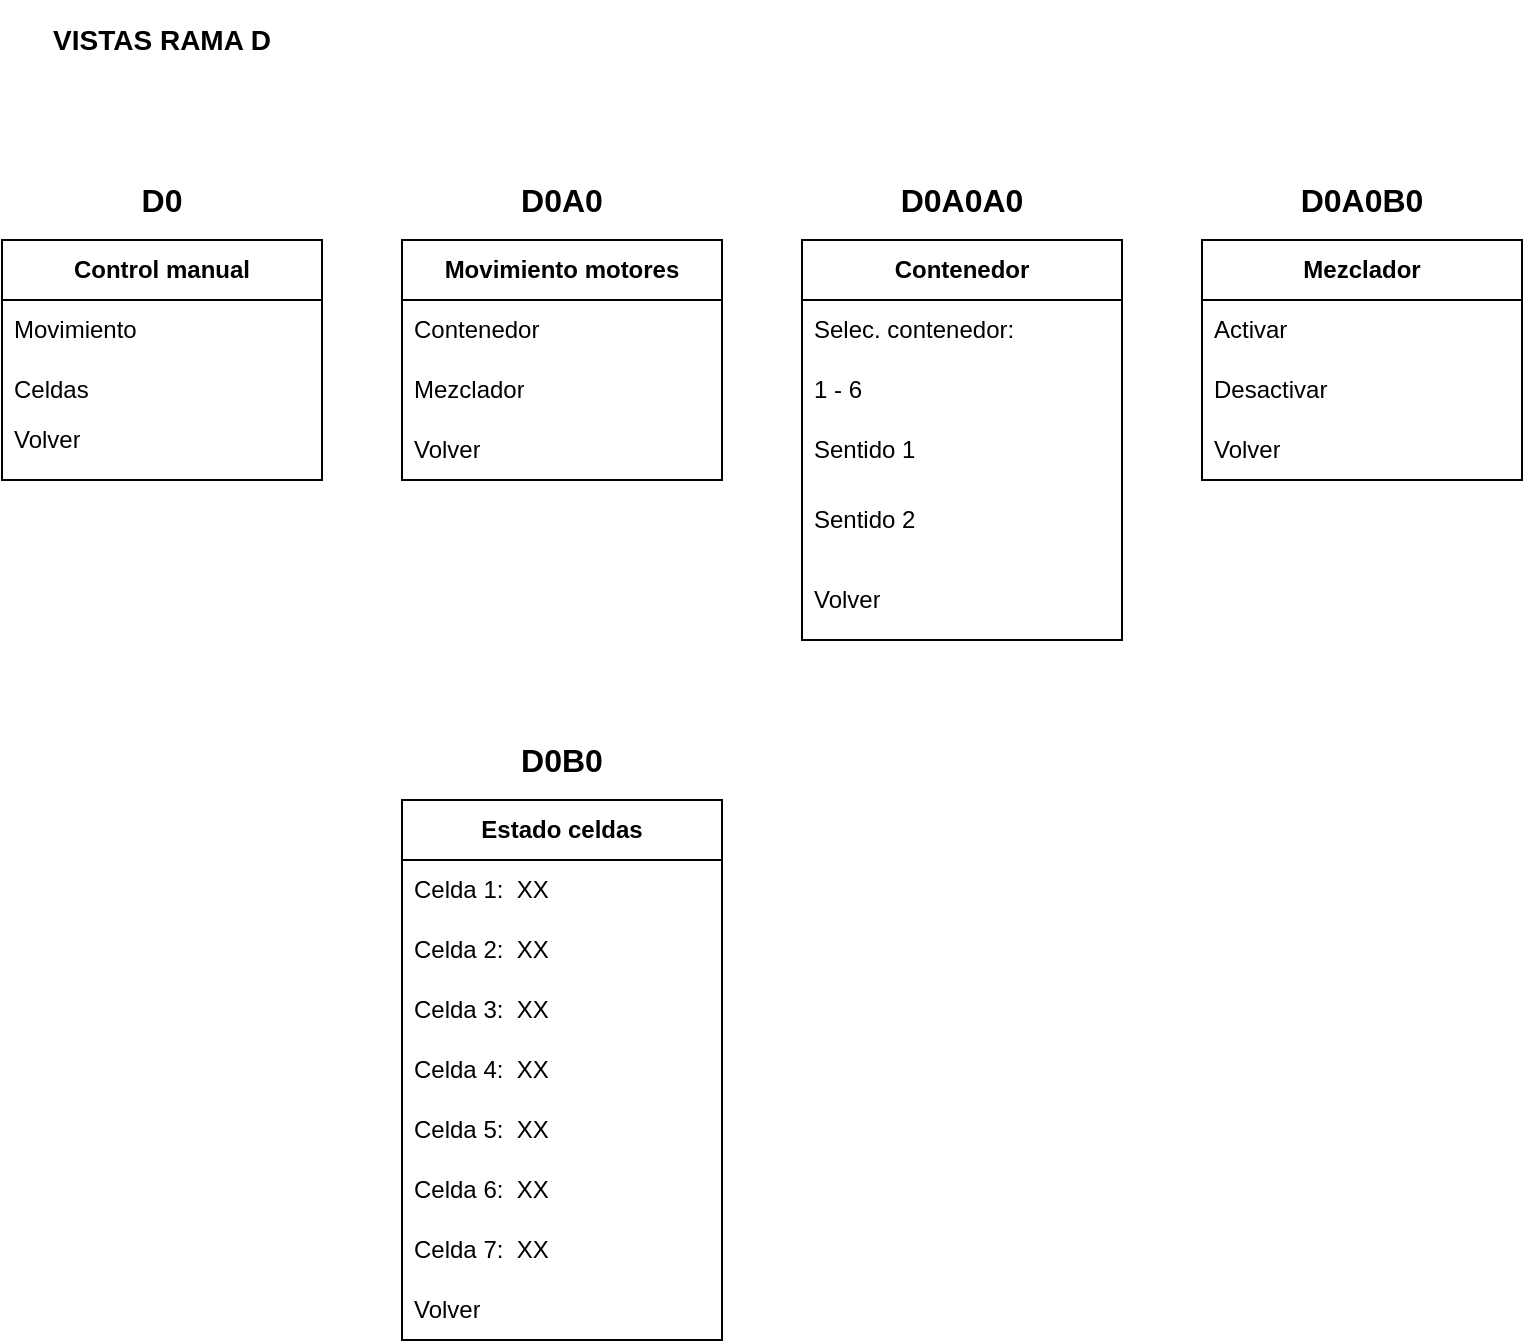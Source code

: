 <mxfile version="21.2.1" type="device">
  <diagram name="Página-1" id="XUgmTVgKuHzDZz0q4thV">
    <mxGraphModel dx="1050" dy="629" grid="1" gridSize="10" guides="1" tooltips="1" connect="1" arrows="1" fold="1" page="1" pageScale="1" pageWidth="1169" pageHeight="1654" math="0" shadow="0">
      <root>
        <mxCell id="0" />
        <mxCell id="1" parent="0" />
        <mxCell id="JUYZndyc_UQ2DJuLQdWG-1" value="&lt;b&gt;Control manual&lt;/b&gt;" style="swimlane;fontStyle=0;childLayout=stackLayout;horizontal=1;startSize=30;horizontalStack=0;resizeParent=1;resizeParentMax=0;resizeLast=0;collapsible=1;marginBottom=0;whiteSpace=wrap;html=1;" vertex="1" parent="1">
          <mxGeometry x="40" y="160" width="160" height="120" as="geometry" />
        </mxCell>
        <mxCell id="JUYZndyc_UQ2DJuLQdWG-2" value="Movimiento" style="text;strokeColor=none;fillColor=none;align=left;verticalAlign=middle;spacingLeft=4;spacingRight=4;overflow=hidden;points=[[0,0.5],[1,0.5]];portConstraint=eastwest;rotatable=0;whiteSpace=wrap;html=1;" vertex="1" parent="JUYZndyc_UQ2DJuLQdWG-1">
          <mxGeometry y="30" width="160" height="30" as="geometry" />
        </mxCell>
        <mxCell id="JUYZndyc_UQ2DJuLQdWG-3" value="Celdas" style="text;strokeColor=none;fillColor=none;align=left;verticalAlign=middle;spacingLeft=4;spacingRight=4;overflow=hidden;points=[[0,0.5],[1,0.5]];portConstraint=eastwest;rotatable=0;whiteSpace=wrap;html=1;" vertex="1" parent="JUYZndyc_UQ2DJuLQdWG-1">
          <mxGeometry y="60" width="160" height="30" as="geometry" />
        </mxCell>
        <mxCell id="JUYZndyc_UQ2DJuLQdWG-6" value="Volver" style="text;strokeColor=none;fillColor=none;align=left;verticalAlign=middle;spacingLeft=4;spacingRight=4;overflow=hidden;points=[[0,0.5],[1,0.5]];portConstraint=eastwest;rotatable=0;whiteSpace=wrap;html=1;" vertex="1" parent="JUYZndyc_UQ2DJuLQdWG-1">
          <mxGeometry y="90" width="160" height="20" as="geometry" />
        </mxCell>
        <mxCell id="JUYZndyc_UQ2DJuLQdWG-15" style="text;strokeColor=none;fillColor=none;align=left;verticalAlign=middle;spacingLeft=4;spacingRight=4;overflow=hidden;points=[[0,0.5],[1,0.5]];portConstraint=eastwest;rotatable=0;whiteSpace=wrap;html=1;" vertex="1" parent="JUYZndyc_UQ2DJuLQdWG-1">
          <mxGeometry y="110" width="160" height="10" as="geometry" />
        </mxCell>
        <mxCell id="JUYZndyc_UQ2DJuLQdWG-5" value="&lt;b&gt;&lt;font style=&quot;font-size: 14px;&quot;&gt;VISTAS RAMA D&lt;/font&gt;&lt;/b&gt;" style="text;html=1;strokeColor=none;fillColor=none;align=center;verticalAlign=middle;whiteSpace=wrap;rounded=0;" vertex="1" parent="1">
          <mxGeometry x="40" y="40" width="160" height="40" as="geometry" />
        </mxCell>
        <mxCell id="JUYZndyc_UQ2DJuLQdWG-8" value="&lt;b&gt;Movimiento motores&lt;/b&gt;" style="swimlane;fontStyle=0;childLayout=stackLayout;horizontal=1;startSize=30;horizontalStack=0;resizeParent=1;resizeParentMax=0;resizeLast=0;collapsible=1;marginBottom=0;whiteSpace=wrap;html=1;" vertex="1" parent="1">
          <mxGeometry x="240" y="160" width="160" height="120" as="geometry" />
        </mxCell>
        <mxCell id="JUYZndyc_UQ2DJuLQdWG-12" value="Contenedor" style="text;strokeColor=none;fillColor=none;align=left;verticalAlign=middle;spacingLeft=4;spacingRight=4;overflow=hidden;points=[[0,0.5],[1,0.5]];portConstraint=eastwest;rotatable=0;whiteSpace=wrap;html=1;" vertex="1" parent="JUYZndyc_UQ2DJuLQdWG-8">
          <mxGeometry y="30" width="160" height="30" as="geometry" />
        </mxCell>
        <mxCell id="JUYZndyc_UQ2DJuLQdWG-46" value="Mezclador" style="text;strokeColor=none;fillColor=none;align=left;verticalAlign=middle;spacingLeft=4;spacingRight=4;overflow=hidden;points=[[0,0.5],[1,0.5]];portConstraint=eastwest;rotatable=0;whiteSpace=wrap;html=1;" vertex="1" parent="JUYZndyc_UQ2DJuLQdWG-8">
          <mxGeometry y="60" width="160" height="30" as="geometry" />
        </mxCell>
        <mxCell id="JUYZndyc_UQ2DJuLQdWG-43" value="Volver" style="text;strokeColor=none;fillColor=none;align=left;verticalAlign=middle;spacingLeft=4;spacingRight=4;overflow=hidden;points=[[0,0.5],[1,0.5]];portConstraint=eastwest;rotatable=0;whiteSpace=wrap;html=1;" vertex="1" parent="JUYZndyc_UQ2DJuLQdWG-8">
          <mxGeometry y="90" width="160" height="30" as="geometry" />
        </mxCell>
        <mxCell id="JUYZndyc_UQ2DJuLQdWG-23" value="&lt;span style=&quot;font-size: 16px;&quot;&gt;&lt;b&gt;D0&lt;/b&gt;&lt;/span&gt;" style="text;html=1;strokeColor=none;fillColor=none;align=center;verticalAlign=middle;whiteSpace=wrap;rounded=0;" vertex="1" parent="1">
          <mxGeometry x="80" y="120" width="80" height="40" as="geometry" />
        </mxCell>
        <mxCell id="JUYZndyc_UQ2DJuLQdWG-24" value="&lt;font style=&quot;font-size: 16px;&quot;&gt;&lt;b&gt;D0A0&lt;/b&gt;&lt;/font&gt;" style="text;html=1;strokeColor=none;fillColor=none;align=center;verticalAlign=middle;whiteSpace=wrap;rounded=0;" vertex="1" parent="1">
          <mxGeometry x="280" y="120" width="80" height="40" as="geometry" />
        </mxCell>
        <mxCell id="JUYZndyc_UQ2DJuLQdWG-51" value="&lt;b&gt;Contenedor&lt;/b&gt;" style="swimlane;fontStyle=0;childLayout=stackLayout;horizontal=1;startSize=30;horizontalStack=0;resizeParent=1;resizeParentMax=0;resizeLast=0;collapsible=1;marginBottom=0;whiteSpace=wrap;html=1;" vertex="1" parent="1">
          <mxGeometry x="440" y="160" width="160" height="200" as="geometry" />
        </mxCell>
        <mxCell id="JUYZndyc_UQ2DJuLQdWG-52" value="Selec. contenedor:" style="text;strokeColor=none;fillColor=none;align=left;verticalAlign=middle;spacingLeft=4;spacingRight=4;overflow=hidden;points=[[0,0.5],[1,0.5]];portConstraint=eastwest;rotatable=0;whiteSpace=wrap;html=1;" vertex="1" parent="JUYZndyc_UQ2DJuLQdWG-51">
          <mxGeometry y="30" width="160" height="30" as="geometry" />
        </mxCell>
        <mxCell id="JUYZndyc_UQ2DJuLQdWG-55" value="1 - 6" style="text;strokeColor=none;fillColor=none;align=left;verticalAlign=middle;spacingLeft=4;spacingRight=4;overflow=hidden;points=[[0,0.5],[1,0.5]];portConstraint=eastwest;rotatable=0;whiteSpace=wrap;html=1;" vertex="1" parent="JUYZndyc_UQ2DJuLQdWG-51">
          <mxGeometry y="60" width="160" height="30" as="geometry" />
        </mxCell>
        <mxCell id="JUYZndyc_UQ2DJuLQdWG-56" value="Sentido 1" style="text;strokeColor=none;fillColor=none;align=left;verticalAlign=middle;spacingLeft=4;spacingRight=4;overflow=hidden;points=[[0,0.5],[1,0.5]];portConstraint=eastwest;rotatable=0;whiteSpace=wrap;html=1;" vertex="1" parent="JUYZndyc_UQ2DJuLQdWG-51">
          <mxGeometry y="90" width="160" height="30" as="geometry" />
        </mxCell>
        <mxCell id="JUYZndyc_UQ2DJuLQdWG-53" value="Sentido 2" style="text;strokeColor=none;fillColor=none;align=left;verticalAlign=middle;spacingLeft=4;spacingRight=4;overflow=hidden;points=[[0,0.5],[1,0.5]];portConstraint=eastwest;rotatable=0;whiteSpace=wrap;html=1;" vertex="1" parent="JUYZndyc_UQ2DJuLQdWG-51">
          <mxGeometry y="120" width="160" height="40" as="geometry" />
        </mxCell>
        <mxCell id="JUYZndyc_UQ2DJuLQdWG-104" value="Volver" style="text;strokeColor=none;fillColor=none;align=left;verticalAlign=middle;spacingLeft=4;spacingRight=4;overflow=hidden;points=[[0,0.5],[1,0.5]];portConstraint=eastwest;rotatable=0;whiteSpace=wrap;html=1;" vertex="1" parent="JUYZndyc_UQ2DJuLQdWG-51">
          <mxGeometry y="160" width="160" height="40" as="geometry" />
        </mxCell>
        <mxCell id="JUYZndyc_UQ2DJuLQdWG-54" value="&lt;font style=&quot;font-size: 16px;&quot;&gt;&lt;b&gt;D0A0A0&lt;/b&gt;&lt;/font&gt;" style="text;html=1;strokeColor=none;fillColor=none;align=center;verticalAlign=middle;whiteSpace=wrap;rounded=0;" vertex="1" parent="1">
          <mxGeometry x="480" y="120" width="80" height="40" as="geometry" />
        </mxCell>
        <mxCell id="JUYZndyc_UQ2DJuLQdWG-57" value="&lt;b&gt;Mezclador&lt;/b&gt;" style="swimlane;fontStyle=0;childLayout=stackLayout;horizontal=1;startSize=30;horizontalStack=0;resizeParent=1;resizeParentMax=0;resizeLast=0;collapsible=1;marginBottom=0;whiteSpace=wrap;html=1;" vertex="1" parent="1">
          <mxGeometry x="640" y="160" width="160" height="120" as="geometry" />
        </mxCell>
        <mxCell id="JUYZndyc_UQ2DJuLQdWG-58" value="Activar" style="text;strokeColor=none;fillColor=none;align=left;verticalAlign=middle;spacingLeft=4;spacingRight=4;overflow=hidden;points=[[0,0.5],[1,0.5]];portConstraint=eastwest;rotatable=0;whiteSpace=wrap;html=1;" vertex="1" parent="JUYZndyc_UQ2DJuLQdWG-57">
          <mxGeometry y="30" width="160" height="30" as="geometry" />
        </mxCell>
        <mxCell id="JUYZndyc_UQ2DJuLQdWG-59" value="Desactivar" style="text;strokeColor=none;fillColor=none;align=left;verticalAlign=middle;spacingLeft=4;spacingRight=4;overflow=hidden;points=[[0,0.5],[1,0.5]];portConstraint=eastwest;rotatable=0;whiteSpace=wrap;html=1;" vertex="1" parent="JUYZndyc_UQ2DJuLQdWG-57">
          <mxGeometry y="60" width="160" height="30" as="geometry" />
        </mxCell>
        <mxCell id="JUYZndyc_UQ2DJuLQdWG-63" value="Volver" style="text;strokeColor=none;fillColor=none;align=left;verticalAlign=middle;spacingLeft=4;spacingRight=4;overflow=hidden;points=[[0,0.5],[1,0.5]];portConstraint=eastwest;rotatable=0;whiteSpace=wrap;html=1;" vertex="1" parent="JUYZndyc_UQ2DJuLQdWG-57">
          <mxGeometry y="90" width="160" height="30" as="geometry" />
        </mxCell>
        <mxCell id="JUYZndyc_UQ2DJuLQdWG-62" value="&lt;b style=&quot;border-color: var(--border-color); font-size: 16px;&quot;&gt;D0A0B0&lt;/b&gt;" style="text;html=1;strokeColor=none;fillColor=none;align=center;verticalAlign=middle;whiteSpace=wrap;rounded=0;" vertex="1" parent="1">
          <mxGeometry x="680" y="120" width="80" height="40" as="geometry" />
        </mxCell>
        <mxCell id="JUYZndyc_UQ2DJuLQdWG-105" value="&lt;b&gt;Estado celdas&lt;/b&gt;" style="swimlane;fontStyle=0;childLayout=stackLayout;horizontal=1;startSize=30;horizontalStack=0;resizeParent=1;resizeParentMax=0;resizeLast=0;collapsible=1;marginBottom=0;whiteSpace=wrap;html=1;" vertex="1" parent="1">
          <mxGeometry x="240" y="440" width="160" height="270" as="geometry" />
        </mxCell>
        <mxCell id="JUYZndyc_UQ2DJuLQdWG-106" value="Celda 1:&amp;nbsp; XX" style="text;strokeColor=none;fillColor=none;align=left;verticalAlign=middle;spacingLeft=4;spacingRight=4;overflow=hidden;points=[[0,0.5],[1,0.5]];portConstraint=eastwest;rotatable=0;whiteSpace=wrap;html=1;" vertex="1" parent="JUYZndyc_UQ2DJuLQdWG-105">
          <mxGeometry y="30" width="160" height="30" as="geometry" />
        </mxCell>
        <mxCell id="JUYZndyc_UQ2DJuLQdWG-115" value="Celda 2:&amp;nbsp; XX" style="text;strokeColor=none;fillColor=none;align=left;verticalAlign=middle;spacingLeft=4;spacingRight=4;overflow=hidden;points=[[0,0.5],[1,0.5]];portConstraint=eastwest;rotatable=0;whiteSpace=wrap;html=1;" vertex="1" parent="JUYZndyc_UQ2DJuLQdWG-105">
          <mxGeometry y="60" width="160" height="30" as="geometry" />
        </mxCell>
        <mxCell id="JUYZndyc_UQ2DJuLQdWG-114" value="Celda 3:&amp;nbsp; XX" style="text;strokeColor=none;fillColor=none;align=left;verticalAlign=middle;spacingLeft=4;spacingRight=4;overflow=hidden;points=[[0,0.5],[1,0.5]];portConstraint=eastwest;rotatable=0;whiteSpace=wrap;html=1;" vertex="1" parent="JUYZndyc_UQ2DJuLQdWG-105">
          <mxGeometry y="90" width="160" height="30" as="geometry" />
        </mxCell>
        <mxCell id="JUYZndyc_UQ2DJuLQdWG-113" value="Celda 4:&amp;nbsp; XX" style="text;strokeColor=none;fillColor=none;align=left;verticalAlign=middle;spacingLeft=4;spacingRight=4;overflow=hidden;points=[[0,0.5],[1,0.5]];portConstraint=eastwest;rotatable=0;whiteSpace=wrap;html=1;" vertex="1" parent="JUYZndyc_UQ2DJuLQdWG-105">
          <mxGeometry y="120" width="160" height="30" as="geometry" />
        </mxCell>
        <mxCell id="JUYZndyc_UQ2DJuLQdWG-112" value="Celda 5:&amp;nbsp; XX" style="text;strokeColor=none;fillColor=none;align=left;verticalAlign=middle;spacingLeft=4;spacingRight=4;overflow=hidden;points=[[0,0.5],[1,0.5]];portConstraint=eastwest;rotatable=0;whiteSpace=wrap;html=1;" vertex="1" parent="JUYZndyc_UQ2DJuLQdWG-105">
          <mxGeometry y="150" width="160" height="30" as="geometry" />
        </mxCell>
        <mxCell id="JUYZndyc_UQ2DJuLQdWG-111" value="Celda 6:&amp;nbsp; XX" style="text;strokeColor=none;fillColor=none;align=left;verticalAlign=middle;spacingLeft=4;spacingRight=4;overflow=hidden;points=[[0,0.5],[1,0.5]];portConstraint=eastwest;rotatable=0;whiteSpace=wrap;html=1;" vertex="1" parent="JUYZndyc_UQ2DJuLQdWG-105">
          <mxGeometry y="180" width="160" height="30" as="geometry" />
        </mxCell>
        <mxCell id="JUYZndyc_UQ2DJuLQdWG-110" value="Celda 7:&amp;nbsp; XX" style="text;strokeColor=none;fillColor=none;align=left;verticalAlign=middle;spacingLeft=4;spacingRight=4;overflow=hidden;points=[[0,0.5],[1,0.5]];portConstraint=eastwest;rotatable=0;whiteSpace=wrap;html=1;" vertex="1" parent="JUYZndyc_UQ2DJuLQdWG-105">
          <mxGeometry y="210" width="160" height="30" as="geometry" />
        </mxCell>
        <mxCell id="JUYZndyc_UQ2DJuLQdWG-108" value="Volver" style="text;strokeColor=none;fillColor=none;align=left;verticalAlign=middle;spacingLeft=4;spacingRight=4;overflow=hidden;points=[[0,0.5],[1,0.5]];portConstraint=eastwest;rotatable=0;whiteSpace=wrap;html=1;" vertex="1" parent="JUYZndyc_UQ2DJuLQdWG-105">
          <mxGeometry y="240" width="160" height="30" as="geometry" />
        </mxCell>
        <mxCell id="JUYZndyc_UQ2DJuLQdWG-109" value="&lt;font style=&quot;font-size: 16px;&quot;&gt;&lt;b&gt;D0B0&lt;/b&gt;&lt;/font&gt;" style="text;html=1;strokeColor=none;fillColor=none;align=center;verticalAlign=middle;whiteSpace=wrap;rounded=0;" vertex="1" parent="1">
          <mxGeometry x="280" y="400" width="80" height="40" as="geometry" />
        </mxCell>
      </root>
    </mxGraphModel>
  </diagram>
</mxfile>
